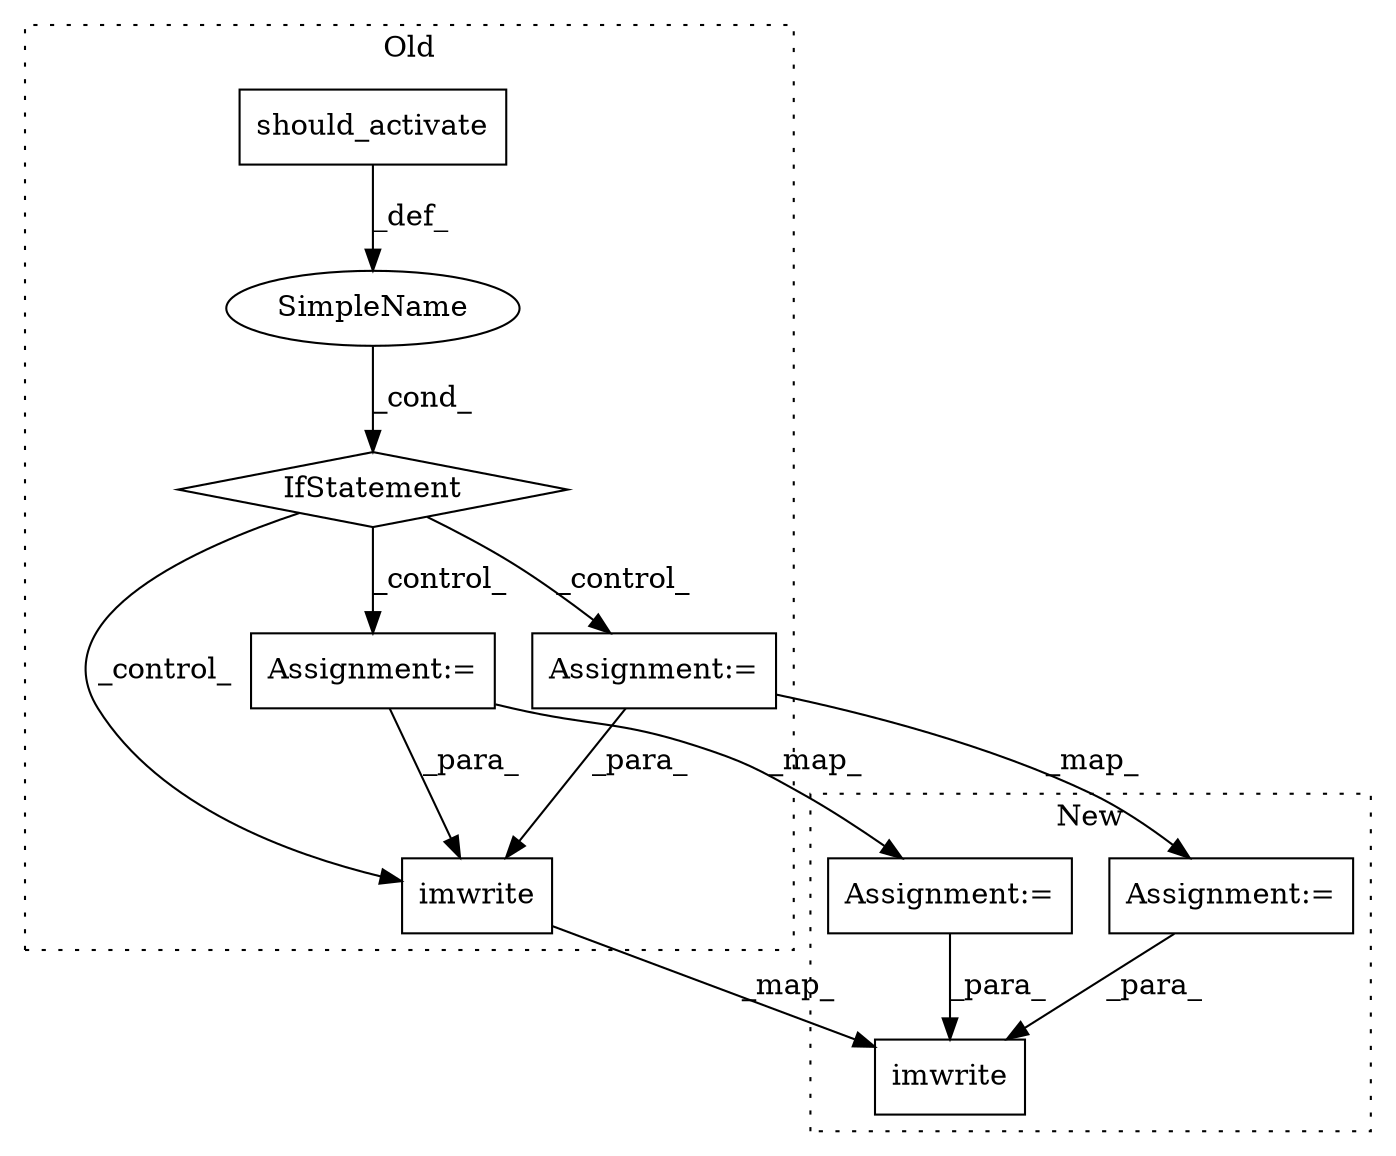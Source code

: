 digraph G {
subgraph cluster0 {
1 [label="imwrite" a="32" s="1542,1574" l="8,1" shape="box"];
3 [label="SimpleName" a="42" s="" l="" shape="ellipse"];
4 [label="Assignment:=" a="7" s="1462" l="1" shape="box"];
6 [label="Assignment:=" a="7" s="1503" l="1" shape="box"];
8 [label="should_activate" a="32" s="1422" l="17" shape="box"];
9 [label="IfStatement" a="25" s="1413,1439" l="4,2" shape="diamond"];
label = "Old";
style="dotted";
}
subgraph cluster1 {
2 [label="imwrite" a="32" s="2767,2799" l="8,1" shape="box"];
5 [label="Assignment:=" a="7" s="2691" l="1" shape="box"];
7 [label="Assignment:=" a="7" s="2730" l="1" shape="box"];
label = "New";
style="dotted";
}
1 -> 2 [label="_map_"];
3 -> 9 [label="_cond_"];
4 -> 5 [label="_map_"];
4 -> 1 [label="_para_"];
5 -> 2 [label="_para_"];
6 -> 1 [label="_para_"];
6 -> 7 [label="_map_"];
7 -> 2 [label="_para_"];
8 -> 3 [label="_def_"];
9 -> 6 [label="_control_"];
9 -> 1 [label="_control_"];
9 -> 4 [label="_control_"];
}